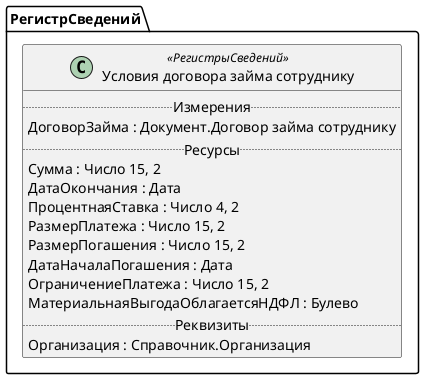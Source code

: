 ﻿@startuml УсловияДоговораЗаймаСотруднику
'!include templates.wsd
'..\include templates.wsd
class РегистрСведений.УсловияДоговораЗаймаСотруднику as "Условия договора займа сотруднику" <<РегистрыСведений>>
{
..Измерения..
ДоговорЗайма : Документ.Договор займа сотруднику
..Ресурсы..
Сумма : Число 15, 2
ДатаОкончания : Дата
ПроцентнаяСтавка : Число 4, 2
РазмерПлатежа : Число 15, 2
РазмерПогашения : Число 15, 2
ДатаНачалаПогашения : Дата
ОграничениеПлатежа : Число 15, 2
МатериальнаяВыгодаОблагаетсяНДФЛ : Булево
..Реквизиты..
Организация : Справочник.Организация
}
@enduml

